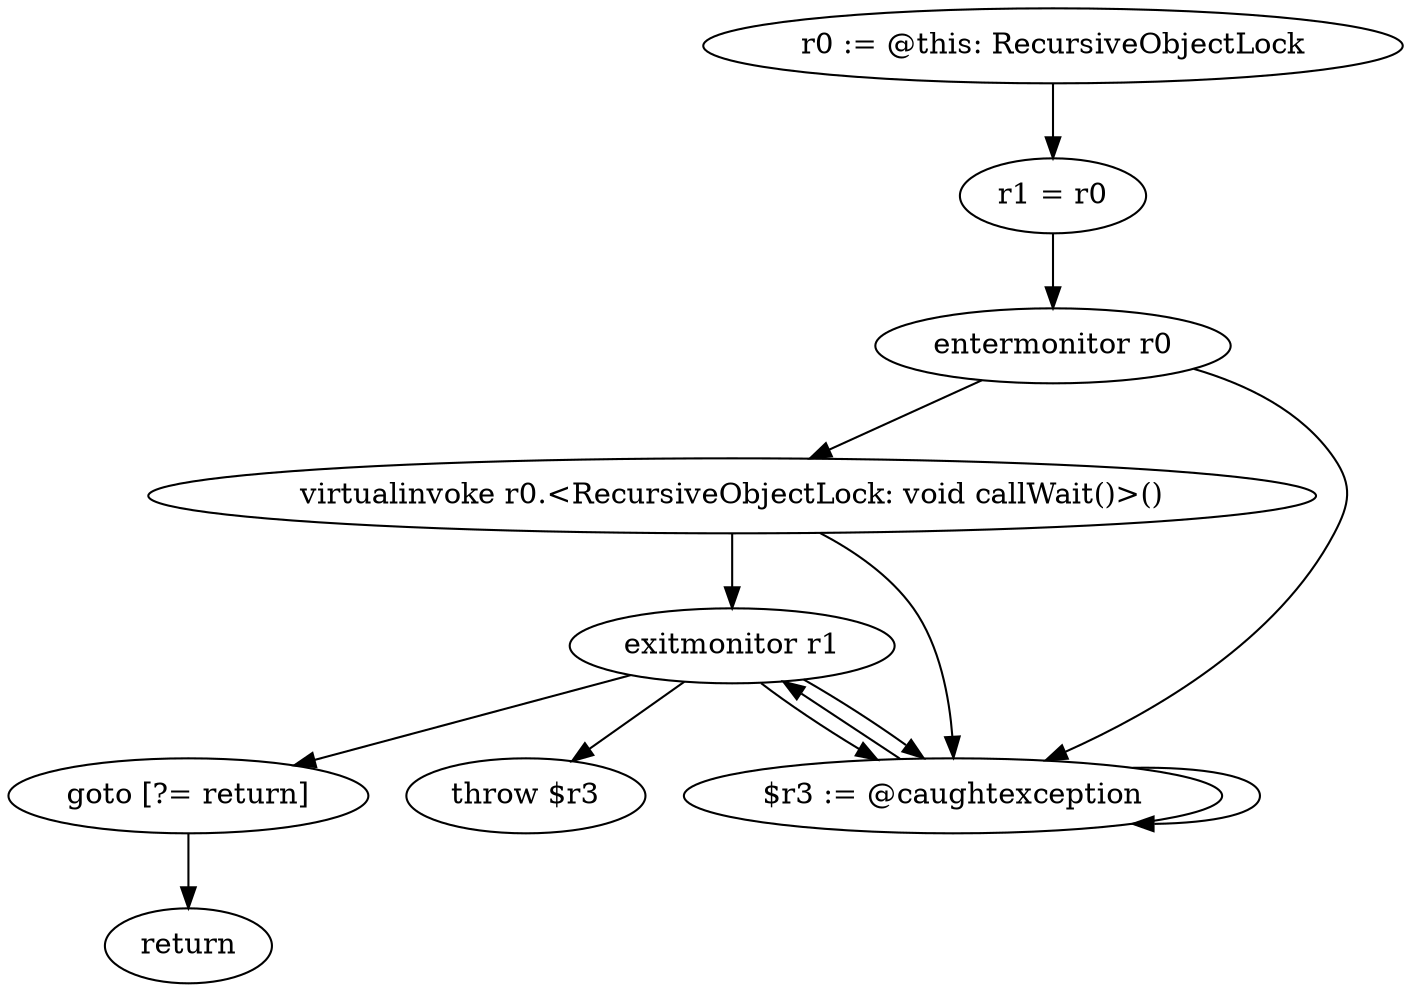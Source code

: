 digraph "unitGraph" {
    "r0 := @this: RecursiveObjectLock"
    "r1 = r0"
    "entermonitor r0"
    "virtualinvoke r0.<RecursiveObjectLock: void callWait()>()"
    "exitmonitor r1"
    "goto [?= return]"
    "$r3 := @caughtexception"
    "throw $r3"
    "return"
    "r0 := @this: RecursiveObjectLock"->"r1 = r0";
    "r1 = r0"->"entermonitor r0";
    "entermonitor r0"->"virtualinvoke r0.<RecursiveObjectLock: void callWait()>()";
    "entermonitor r0"->"$r3 := @caughtexception";
    "virtualinvoke r0.<RecursiveObjectLock: void callWait()>()"->"exitmonitor r1";
    "virtualinvoke r0.<RecursiveObjectLock: void callWait()>()"->"$r3 := @caughtexception";
    "exitmonitor r1"->"goto [?= return]";
    "exitmonitor r1"->"$r3 := @caughtexception";
    "goto [?= return]"->"return";
    "$r3 := @caughtexception"->"exitmonitor r1";
    "$r3 := @caughtexception"->"$r3 := @caughtexception";
    "exitmonitor r1"->"throw $r3";
    "exitmonitor r1"->"$r3 := @caughtexception";
}
